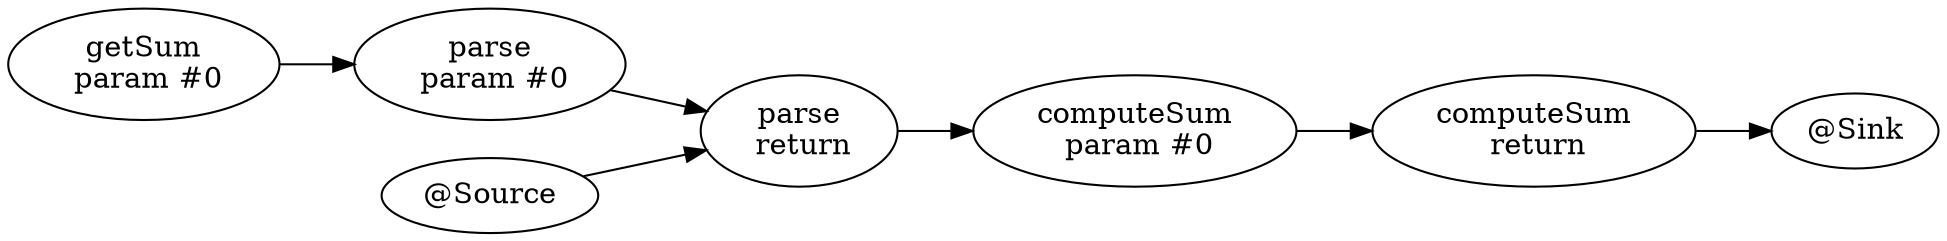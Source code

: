 digraph contract {
rankdir = "LR";
getSumParam0[label = "getSum\n param \#0"];
parseParam0[label = "parse\n param \#0"];
parseReturn[label = "parse\n return"];
computeSumParam0[label = "computeSum\n param \#0"];
computeSumReturn[label = "computeSum\n return"];
getSumParam0 -> parseParam0;
parseParam0 -> parseReturn;
"@Source" -> parseReturn;
parseReturn -> computeSumParam0;
computeSumParam0 -> computeSumReturn;
computeSumReturn -> "@Sink";
}
